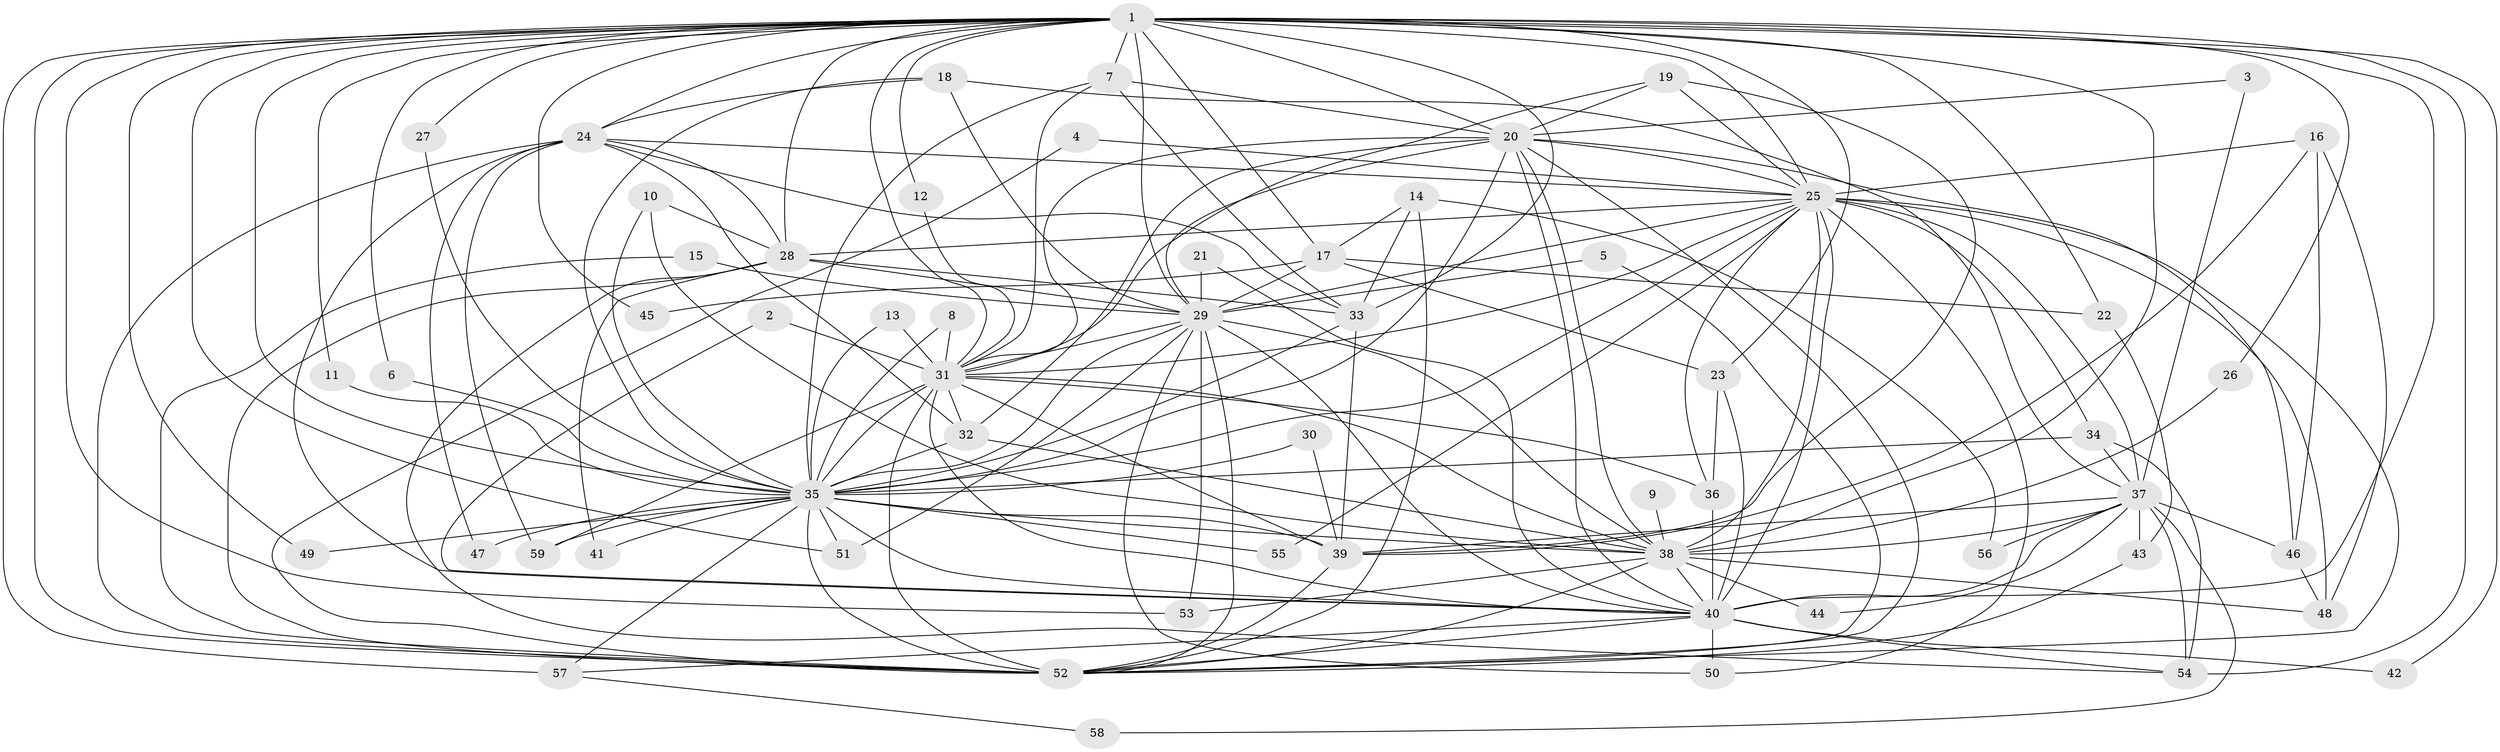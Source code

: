 // original degree distribution, {16: 0.008547008547008548, 23: 0.008547008547008548, 18: 0.008547008547008548, 14: 0.008547008547008548, 20: 0.008547008547008548, 21: 0.017094017094017096, 33: 0.008547008547008548, 19: 0.017094017094017096, 5: 0.03418803418803419, 7: 0.017094017094017096, 3: 0.23076923076923078, 4: 0.09401709401709402, 8: 0.008547008547008548, 12: 0.008547008547008548, 2: 0.5042735042735043, 11: 0.008547008547008548, 6: 0.008547008547008548}
// Generated by graph-tools (version 1.1) at 2025/46/03/06/25 01:46:56]
// undirected, 59 vertices, 174 edges
graph export_dot {
graph [start="1"]
  node [color=gray90,style=filled];
  1;
  2;
  3;
  4;
  5;
  6;
  7;
  8;
  9;
  10;
  11;
  12;
  13;
  14;
  15;
  16;
  17;
  18;
  19;
  20;
  21;
  22;
  23;
  24;
  25;
  26;
  27;
  28;
  29;
  30;
  31;
  32;
  33;
  34;
  35;
  36;
  37;
  38;
  39;
  40;
  41;
  42;
  43;
  44;
  45;
  46;
  47;
  48;
  49;
  50;
  51;
  52;
  53;
  54;
  55;
  56;
  57;
  58;
  59;
  1 -- 6 [weight=1.0];
  1 -- 7 [weight=1.0];
  1 -- 11 [weight=1.0];
  1 -- 12 [weight=1.0];
  1 -- 17 [weight=2.0];
  1 -- 20 [weight=2.0];
  1 -- 22 [weight=2.0];
  1 -- 23 [weight=1.0];
  1 -- 24 [weight=1.0];
  1 -- 25 [weight=2.0];
  1 -- 26 [weight=1.0];
  1 -- 27 [weight=1.0];
  1 -- 28 [weight=1.0];
  1 -- 29 [weight=2.0];
  1 -- 31 [weight=2.0];
  1 -- 33 [weight=1.0];
  1 -- 35 [weight=3.0];
  1 -- 38 [weight=2.0];
  1 -- 40 [weight=3.0];
  1 -- 42 [weight=1.0];
  1 -- 45 [weight=1.0];
  1 -- 49 [weight=1.0];
  1 -- 51 [weight=1.0];
  1 -- 52 [weight=3.0];
  1 -- 53 [weight=1.0];
  1 -- 54 [weight=1.0];
  1 -- 57 [weight=1.0];
  2 -- 31 [weight=1.0];
  2 -- 40 [weight=1.0];
  3 -- 20 [weight=1.0];
  3 -- 37 [weight=2.0];
  4 -- 25 [weight=1.0];
  4 -- 52 [weight=1.0];
  5 -- 29 [weight=1.0];
  5 -- 52 [weight=1.0];
  6 -- 35 [weight=1.0];
  7 -- 20 [weight=1.0];
  7 -- 31 [weight=1.0];
  7 -- 33 [weight=1.0];
  7 -- 35 [weight=1.0];
  8 -- 31 [weight=1.0];
  8 -- 35 [weight=1.0];
  9 -- 38 [weight=1.0];
  10 -- 28 [weight=1.0];
  10 -- 35 [weight=1.0];
  10 -- 38 [weight=1.0];
  11 -- 35 [weight=1.0];
  12 -- 31 [weight=1.0];
  13 -- 31 [weight=1.0];
  13 -- 35 [weight=1.0];
  14 -- 17 [weight=1.0];
  14 -- 33 [weight=1.0];
  14 -- 52 [weight=1.0];
  14 -- 56 [weight=1.0];
  15 -- 29 [weight=1.0];
  15 -- 52 [weight=1.0];
  16 -- 25 [weight=1.0];
  16 -- 39 [weight=1.0];
  16 -- 46 [weight=1.0];
  16 -- 48 [weight=1.0];
  17 -- 22 [weight=1.0];
  17 -- 23 [weight=1.0];
  17 -- 29 [weight=1.0];
  17 -- 45 [weight=1.0];
  18 -- 24 [weight=1.0];
  18 -- 29 [weight=1.0];
  18 -- 35 [weight=1.0];
  18 -- 37 [weight=1.0];
  19 -- 20 [weight=1.0];
  19 -- 25 [weight=1.0];
  19 -- 31 [weight=1.0];
  19 -- 39 [weight=1.0];
  20 -- 25 [weight=1.0];
  20 -- 29 [weight=1.0];
  20 -- 31 [weight=1.0];
  20 -- 32 [weight=1.0];
  20 -- 35 [weight=1.0];
  20 -- 38 [weight=1.0];
  20 -- 40 [weight=1.0];
  20 -- 46 [weight=1.0];
  20 -- 52 [weight=1.0];
  21 -- 29 [weight=1.0];
  21 -- 40 [weight=1.0];
  22 -- 43 [weight=1.0];
  23 -- 36 [weight=1.0];
  23 -- 40 [weight=1.0];
  24 -- 25 [weight=1.0];
  24 -- 28 [weight=1.0];
  24 -- 32 [weight=1.0];
  24 -- 33 [weight=1.0];
  24 -- 40 [weight=1.0];
  24 -- 47 [weight=1.0];
  24 -- 52 [weight=1.0];
  24 -- 59 [weight=1.0];
  25 -- 28 [weight=1.0];
  25 -- 29 [weight=2.0];
  25 -- 31 [weight=1.0];
  25 -- 34 [weight=1.0];
  25 -- 35 [weight=1.0];
  25 -- 36 [weight=1.0];
  25 -- 37 [weight=1.0];
  25 -- 38 [weight=2.0];
  25 -- 40 [weight=1.0];
  25 -- 48 [weight=1.0];
  25 -- 50 [weight=1.0];
  25 -- 52 [weight=1.0];
  25 -- 55 [weight=1.0];
  26 -- 38 [weight=1.0];
  27 -- 35 [weight=1.0];
  28 -- 29 [weight=1.0];
  28 -- 33 [weight=1.0];
  28 -- 41 [weight=2.0];
  28 -- 52 [weight=1.0];
  28 -- 54 [weight=1.0];
  29 -- 31 [weight=1.0];
  29 -- 35 [weight=3.0];
  29 -- 38 [weight=1.0];
  29 -- 40 [weight=1.0];
  29 -- 50 [weight=1.0];
  29 -- 51 [weight=1.0];
  29 -- 52 [weight=1.0];
  29 -- 53 [weight=1.0];
  30 -- 35 [weight=1.0];
  30 -- 39 [weight=1.0];
  31 -- 32 [weight=1.0];
  31 -- 35 [weight=2.0];
  31 -- 36 [weight=1.0];
  31 -- 38 [weight=1.0];
  31 -- 39 [weight=1.0];
  31 -- 40 [weight=1.0];
  31 -- 52 [weight=1.0];
  31 -- 59 [weight=1.0];
  32 -- 35 [weight=1.0];
  32 -- 38 [weight=1.0];
  33 -- 35 [weight=1.0];
  33 -- 39 [weight=1.0];
  34 -- 35 [weight=1.0];
  34 -- 37 [weight=1.0];
  34 -- 54 [weight=1.0];
  35 -- 38 [weight=1.0];
  35 -- 39 [weight=1.0];
  35 -- 40 [weight=1.0];
  35 -- 41 [weight=1.0];
  35 -- 47 [weight=1.0];
  35 -- 49 [weight=1.0];
  35 -- 51 [weight=1.0];
  35 -- 52 [weight=1.0];
  35 -- 55 [weight=1.0];
  35 -- 57 [weight=1.0];
  35 -- 59 [weight=1.0];
  36 -- 40 [weight=3.0];
  37 -- 38 [weight=2.0];
  37 -- 39 [weight=1.0];
  37 -- 40 [weight=2.0];
  37 -- 43 [weight=1.0];
  37 -- 44 [weight=1.0];
  37 -- 46 [weight=1.0];
  37 -- 54 [weight=1.0];
  37 -- 56 [weight=1.0];
  37 -- 58 [weight=1.0];
  38 -- 40 [weight=1.0];
  38 -- 44 [weight=1.0];
  38 -- 48 [weight=1.0];
  38 -- 52 [weight=1.0];
  38 -- 53 [weight=1.0];
  39 -- 52 [weight=1.0];
  40 -- 42 [weight=1.0];
  40 -- 50 [weight=1.0];
  40 -- 52 [weight=1.0];
  40 -- 54 [weight=1.0];
  40 -- 57 [weight=1.0];
  43 -- 52 [weight=1.0];
  46 -- 48 [weight=1.0];
  57 -- 58 [weight=1.0];
}
